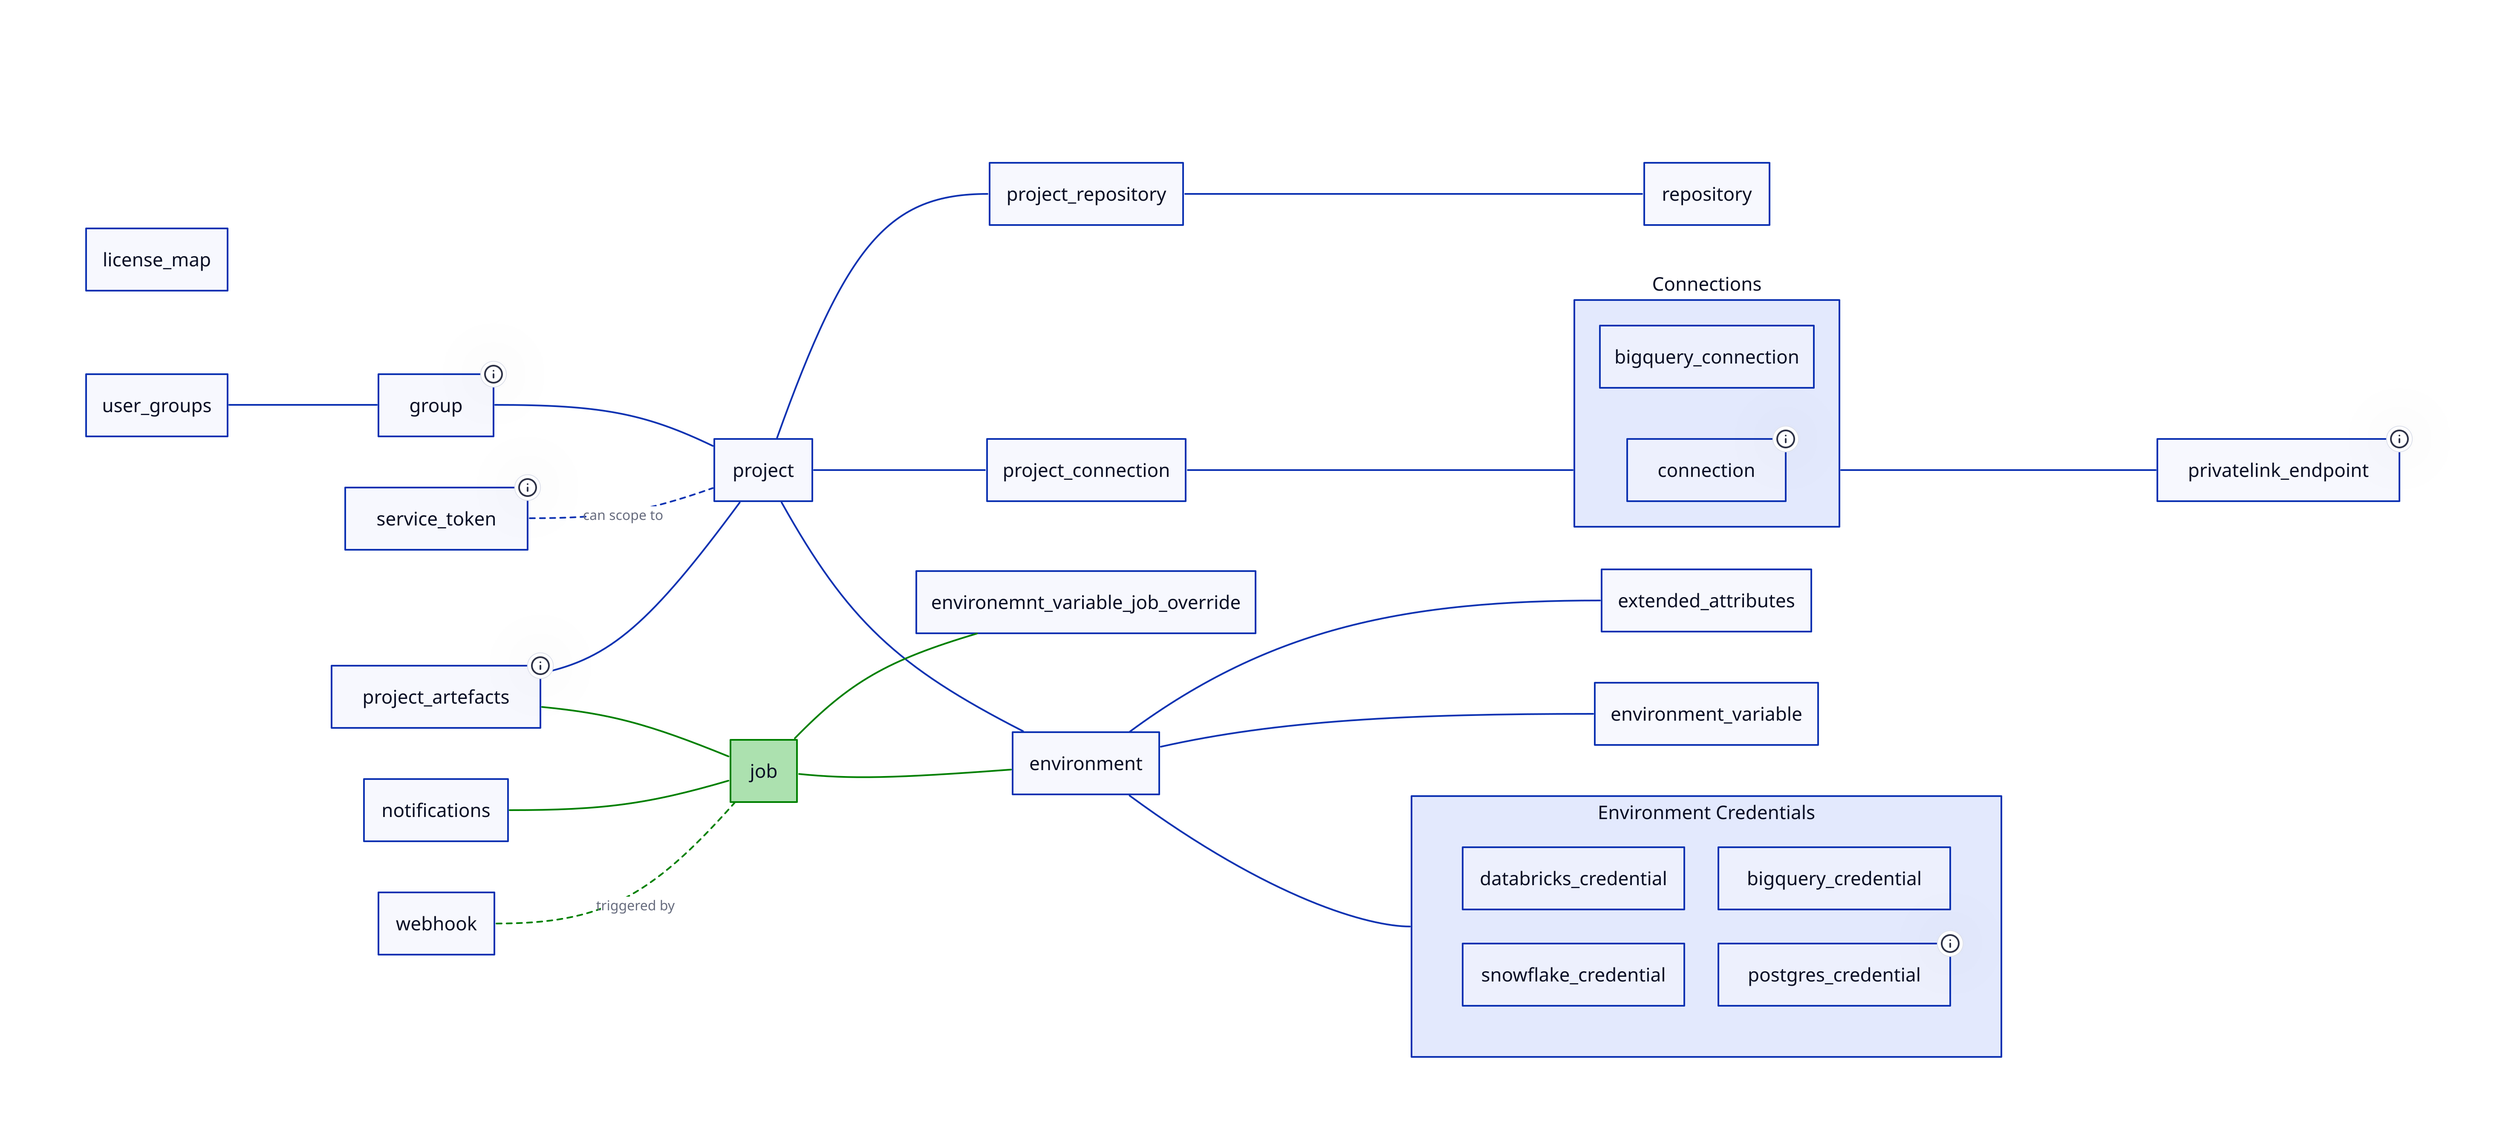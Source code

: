 *.style.font-size: 22
*.*.style.font-size: 22

title: |md
  # Terraform resources (v0.2.16)
| {near: top-center}

direction: right


license_map

privatelink_endpoint: {tooltip: Datasource only}
group: {tooltip: Group permissions as well}
service_token: {tooltip: Permissions as well}
project_artefacts: {tooltip: For setting the project docs and source freshness}
job: {
  style: {
    fill: "#ACE1AF"
    stroke: green
  }
}

conns: Connections {
  bigquery_connection
  connection: {tooltip: Works for Snowflake, Redshift, Postgres and Databricks}
}

env_creds: Environment Credentials {
  grid-columns: 2
  databricks_credential
  snowflake_credential
  bigquery_credential
  postgres_credential: {tooltip: Is used for Redshift as well}
}

service_token -- project: can scope to {
  style: {
    stroke-dash: 3
  }
}
group -- project
user_groups -- group
project -- environment
job -- environment
job -- environemnt_variable_job_override
notifications -- job
project_artefacts -- job

project_artefacts -- project
webhook -- job: triggered by {
  style: {
    stroke-dash: 3
  }
}
environment -- env_creds
project -- project_connection
project_connection -- conns
conns -- privatelink_endpoint
project -- project_repository
project_repository -- repository
environment -- environment_variable
environment -- extended_attributes

(job -- *)[*].style.stroke: green
(* -- job)[*].style.stroke: green
